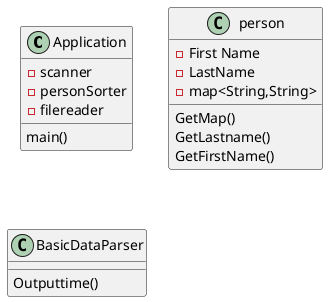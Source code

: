 @startuml
'https://plantuml.com/sequence-diagram

class Application{
-scanner
-personSorter
-filereader
main()
}

class person{
-First Name
-LastName
-map<String,String>

GetMap()
GetLastname()
GetFirstName()
}

class BasicDataParser{


Outputtime()



}
@enduml